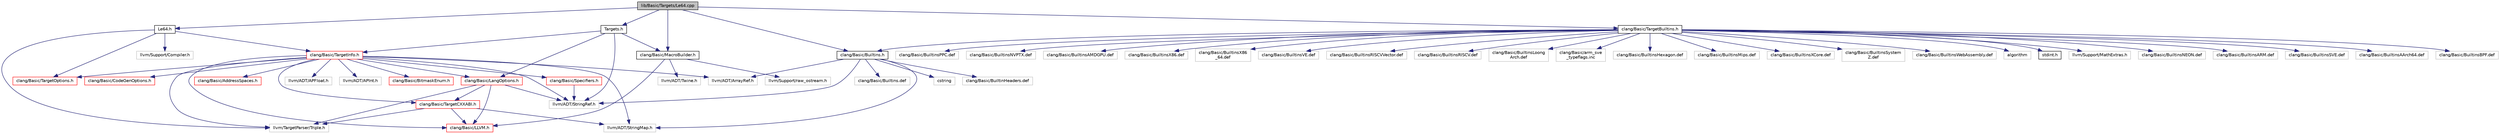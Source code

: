 digraph "lib/Basic/Targets/Le64.cpp"
{
 // LATEX_PDF_SIZE
  bgcolor="transparent";
  edge [fontname="Helvetica",fontsize="10",labelfontname="Helvetica",labelfontsize="10"];
  node [fontname="Helvetica",fontsize="10",shape=record];
  Node1 [label="lib/Basic/Targets/Le64.cpp",height=0.2,width=0.4,color="black", fillcolor="grey75", style="filled", fontcolor="black",tooltip=" "];
  Node1 -> Node2 [color="midnightblue",fontsize="10",style="solid",fontname="Helvetica"];
  Node2 [label="Le64.h",height=0.2,width=0.4,color="black",URL="$Le64_8h.html",tooltip=" "];
  Node2 -> Node3 [color="midnightblue",fontsize="10",style="solid",fontname="Helvetica"];
  Node3 [label="clang/Basic/TargetInfo.h",height=0.2,width=0.4,color="red",URL="$include_2clang_2Basic_2TargetInfo_8h.html",tooltip=" "];
  Node3 -> Node4 [color="midnightblue",fontsize="10",style="solid",fontname="Helvetica"];
  Node4 [label="clang/Basic/AddressSpaces.h",height=0.2,width=0.4,color="red",URL="$AddressSpaces_8h.html",tooltip=" "];
  Node3 -> Node6 [color="midnightblue",fontsize="10",style="solid",fontname="Helvetica"];
  Node6 [label="clang/Basic/BitmaskEnum.h",height=0.2,width=0.4,color="red",URL="$BitmaskEnum_8h.html",tooltip=" "];
  Node3 -> Node8 [color="midnightblue",fontsize="10",style="solid",fontname="Helvetica"];
  Node8 [label="clang/Basic/CodeGenOptions.h",height=0.2,width=0.4,color="red",URL="$CodeGenOptions_8h.html",tooltip=" "];
  Node3 -> Node11 [color="midnightblue",fontsize="10",style="solid",fontname="Helvetica"];
  Node11 [label="clang/Basic/LLVM.h",height=0.2,width=0.4,color="red",URL="$LLVM_8h.html",tooltip=" "];
  Node3 -> Node30 [color="midnightblue",fontsize="10",style="solid",fontname="Helvetica"];
  Node30 [label="clang/Basic/LangOptions.h",height=0.2,width=0.4,color="red",URL="$LangOptions_8h.html",tooltip=" "];
  Node30 -> Node11 [color="midnightblue",fontsize="10",style="solid",fontname="Helvetica"];
  Node30 -> Node38 [color="midnightblue",fontsize="10",style="solid",fontname="Helvetica"];
  Node38 [label="clang/Basic/TargetCXXABI.h",height=0.2,width=0.4,color="red",URL="$TargetCXXABI_8h.html",tooltip=" "];
  Node38 -> Node11 [color="midnightblue",fontsize="10",style="solid",fontname="Helvetica"];
  Node38 -> Node39 [color="midnightblue",fontsize="10",style="solid",fontname="Helvetica"];
  Node39 [label="llvm/ADT/StringMap.h",height=0.2,width=0.4,color="grey75",tooltip=" "];
  Node38 -> Node37 [color="midnightblue",fontsize="10",style="solid",fontname="Helvetica"];
  Node37 [label="llvm/TargetParser/Triple.h",height=0.2,width=0.4,color="grey75",tooltip=" "];
  Node30 -> Node14 [color="midnightblue",fontsize="10",style="solid",fontname="Helvetica"];
  Node14 [label="llvm/ADT/StringRef.h",height=0.2,width=0.4,color="grey75",tooltip=" "];
  Node30 -> Node37 [color="midnightblue",fontsize="10",style="solid",fontname="Helvetica"];
  Node3 -> Node47 [color="midnightblue",fontsize="10",style="solid",fontname="Helvetica"];
  Node47 [label="clang/Basic/Specifiers.h",height=0.2,width=0.4,color="red",URL="$Specifiers_8h.html",tooltip=" "];
  Node47 -> Node14 [color="midnightblue",fontsize="10",style="solid",fontname="Helvetica"];
  Node3 -> Node38 [color="midnightblue",fontsize="10",style="solid",fontname="Helvetica"];
  Node3 -> Node51 [color="midnightblue",fontsize="10",style="solid",fontname="Helvetica"];
  Node51 [label="clang/Basic/TargetOptions.h",height=0.2,width=0.4,color="red",URL="$TargetOptions_8h.html",tooltip=" "];
  Node3 -> Node53 [color="midnightblue",fontsize="10",style="solid",fontname="Helvetica"];
  Node53 [label="llvm/ADT/APFloat.h",height=0.2,width=0.4,color="grey75",tooltip=" "];
  Node3 -> Node54 [color="midnightblue",fontsize="10",style="solid",fontname="Helvetica"];
  Node54 [label="llvm/ADT/APInt.h",height=0.2,width=0.4,color="grey75",tooltip=" "];
  Node3 -> Node55 [color="midnightblue",fontsize="10",style="solid",fontname="Helvetica"];
  Node55 [label="llvm/ADT/ArrayRef.h",height=0.2,width=0.4,color="grey75",tooltip=" "];
  Node3 -> Node39 [color="midnightblue",fontsize="10",style="solid",fontname="Helvetica"];
  Node3 -> Node14 [color="midnightblue",fontsize="10",style="solid",fontname="Helvetica"];
  Node3 -> Node37 [color="midnightblue",fontsize="10",style="solid",fontname="Helvetica"];
  Node2 -> Node51 [color="midnightblue",fontsize="10",style="solid",fontname="Helvetica"];
  Node2 -> Node62 [color="midnightblue",fontsize="10",style="solid",fontname="Helvetica"];
  Node62 [label="llvm/Support/Compiler.h",height=0.2,width=0.4,color="grey75",tooltip=" "];
  Node2 -> Node37 [color="midnightblue",fontsize="10",style="solid",fontname="Helvetica"];
  Node1 -> Node63 [color="midnightblue",fontsize="10",style="solid",fontname="Helvetica"];
  Node63 [label="Targets.h",height=0.2,width=0.4,color="black",URL="$Targets_8h.html",tooltip=" "];
  Node63 -> Node30 [color="midnightblue",fontsize="10",style="solid",fontname="Helvetica"];
  Node63 -> Node64 [color="midnightblue",fontsize="10",style="solid",fontname="Helvetica"];
  Node64 [label="clang/Basic/MacroBuilder.h",height=0.2,width=0.4,color="black",URL="$MacroBuilder_8h.html",tooltip=" "];
  Node64 -> Node11 [color="midnightblue",fontsize="10",style="solid",fontname="Helvetica"];
  Node64 -> Node65 [color="midnightblue",fontsize="10",style="solid",fontname="Helvetica"];
  Node65 [label="llvm/ADT/Twine.h",height=0.2,width=0.4,color="grey75",tooltip=" "];
  Node64 -> Node66 [color="midnightblue",fontsize="10",style="solid",fontname="Helvetica"];
  Node66 [label="llvm/Support/raw_ostream.h",height=0.2,width=0.4,color="grey75",tooltip=" "];
  Node63 -> Node3 [color="midnightblue",fontsize="10",style="solid",fontname="Helvetica"];
  Node63 -> Node14 [color="midnightblue",fontsize="10",style="solid",fontname="Helvetica"];
  Node1 -> Node67 [color="midnightblue",fontsize="10",style="solid",fontname="Helvetica"];
  Node67 [label="clang/Basic/Builtins.h",height=0.2,width=0.4,color="black",URL="$Builtins_8h.html",tooltip=" "];
  Node67 -> Node55 [color="midnightblue",fontsize="10",style="solid",fontname="Helvetica"];
  Node67 -> Node39 [color="midnightblue",fontsize="10",style="solid",fontname="Helvetica"];
  Node67 -> Node14 [color="midnightblue",fontsize="10",style="solid",fontname="Helvetica"];
  Node67 -> Node68 [color="midnightblue",fontsize="10",style="solid",fontname="Helvetica"];
  Node68 [label="cstring",height=0.2,width=0.4,color="grey75",tooltip=" "];
  Node67 -> Node69 [color="midnightblue",fontsize="10",style="solid",fontname="Helvetica"];
  Node69 [label="clang/Basic/BuiltinHeaders.def",height=0.2,width=0.4,color="grey75",tooltip=" "];
  Node67 -> Node70 [color="midnightblue",fontsize="10",style="solid",fontname="Helvetica"];
  Node70 [label="clang/Basic/Builtins.def",height=0.2,width=0.4,color="grey75",tooltip=" "];
  Node1 -> Node64 [color="midnightblue",fontsize="10",style="solid",fontname="Helvetica"];
  Node1 -> Node71 [color="midnightblue",fontsize="10",style="solid",fontname="Helvetica"];
  Node71 [label="clang/Basic/TargetBuiltins.h",height=0.2,width=0.4,color="black",URL="$TargetBuiltins_8h.html",tooltip=" "];
  Node71 -> Node72 [color="midnightblue",fontsize="10",style="solid",fontname="Helvetica"];
  Node72 [label="algorithm",height=0.2,width=0.4,color="grey75",tooltip=" "];
  Node71 -> Node73 [color="midnightblue",fontsize="10",style="solid",fontname="Helvetica"];
  Node73 [label="stdint.h",height=0.2,width=0.4,color="black",URL="$stdint_8h.html",tooltip=" "];
  Node71 -> Node67 [color="midnightblue",fontsize="10",style="solid",fontname="Helvetica"];
  Node71 -> Node20 [color="midnightblue",fontsize="10",style="solid",fontname="Helvetica"];
  Node20 [label="llvm/Support/MathExtras.h",height=0.2,width=0.4,color="grey75",tooltip=" "];
  Node71 -> Node74 [color="midnightblue",fontsize="10",style="solid",fontname="Helvetica"];
  Node74 [label="clang/Basic/BuiltinsNEON.def",height=0.2,width=0.4,color="grey75",tooltip=" "];
  Node71 -> Node75 [color="midnightblue",fontsize="10",style="solid",fontname="Helvetica"];
  Node75 [label="clang/Basic/BuiltinsARM.def",height=0.2,width=0.4,color="grey75",tooltip=" "];
  Node71 -> Node76 [color="midnightblue",fontsize="10",style="solid",fontname="Helvetica"];
  Node76 [label="clang/Basic/BuiltinsSVE.def",height=0.2,width=0.4,color="grey75",tooltip=" "];
  Node71 -> Node77 [color="midnightblue",fontsize="10",style="solid",fontname="Helvetica"];
  Node77 [label="clang/Basic/BuiltinsAArch64.def",height=0.2,width=0.4,color="grey75",tooltip=" "];
  Node71 -> Node78 [color="midnightblue",fontsize="10",style="solid",fontname="Helvetica"];
  Node78 [label="clang/Basic/BuiltinsBPF.def",height=0.2,width=0.4,color="grey75",tooltip=" "];
  Node71 -> Node79 [color="midnightblue",fontsize="10",style="solid",fontname="Helvetica"];
  Node79 [label="clang/Basic/BuiltinsPPC.def",height=0.2,width=0.4,color="grey75",tooltip=" "];
  Node71 -> Node80 [color="midnightblue",fontsize="10",style="solid",fontname="Helvetica"];
  Node80 [label="clang/Basic/BuiltinsNVPTX.def",height=0.2,width=0.4,color="grey75",tooltip=" "];
  Node71 -> Node81 [color="midnightblue",fontsize="10",style="solid",fontname="Helvetica"];
  Node81 [label="clang/Basic/BuiltinsAMDGPU.def",height=0.2,width=0.4,color="grey75",tooltip=" "];
  Node71 -> Node82 [color="midnightblue",fontsize="10",style="solid",fontname="Helvetica"];
  Node82 [label="clang/Basic/BuiltinsX86.def",height=0.2,width=0.4,color="grey75",tooltip=" "];
  Node71 -> Node83 [color="midnightblue",fontsize="10",style="solid",fontname="Helvetica"];
  Node83 [label="clang/Basic/BuiltinsX86\l_64.def",height=0.2,width=0.4,color="grey75",tooltip=" "];
  Node71 -> Node84 [color="midnightblue",fontsize="10",style="solid",fontname="Helvetica"];
  Node84 [label="clang/Basic/BuiltinsVE.def",height=0.2,width=0.4,color="grey75",tooltip=" "];
  Node71 -> Node85 [color="midnightblue",fontsize="10",style="solid",fontname="Helvetica"];
  Node85 [label="clang/Basic/BuiltinsRISCVVector.def",height=0.2,width=0.4,color="grey75",tooltip=" "];
  Node71 -> Node86 [color="midnightblue",fontsize="10",style="solid",fontname="Helvetica"];
  Node86 [label="clang/Basic/BuiltinsRISCV.def",height=0.2,width=0.4,color="grey75",tooltip=" "];
  Node71 -> Node87 [color="midnightblue",fontsize="10",style="solid",fontname="Helvetica"];
  Node87 [label="clang/Basic/BuiltinsLoong\lArch.def",height=0.2,width=0.4,color="grey75",tooltip=" "];
  Node71 -> Node88 [color="midnightblue",fontsize="10",style="solid",fontname="Helvetica"];
  Node88 [label="clang/Basic/arm_sve\l_typeflags.inc",height=0.2,width=0.4,color="grey75",tooltip=" "];
  Node71 -> Node89 [color="midnightblue",fontsize="10",style="solid",fontname="Helvetica"];
  Node89 [label="clang/Basic/BuiltinsHexagon.def",height=0.2,width=0.4,color="grey75",tooltip=" "];
  Node71 -> Node90 [color="midnightblue",fontsize="10",style="solid",fontname="Helvetica"];
  Node90 [label="clang/Basic/BuiltinsMips.def",height=0.2,width=0.4,color="grey75",tooltip=" "];
  Node71 -> Node91 [color="midnightblue",fontsize="10",style="solid",fontname="Helvetica"];
  Node91 [label="clang/Basic/BuiltinsXCore.def",height=0.2,width=0.4,color="grey75",tooltip=" "];
  Node71 -> Node92 [color="midnightblue",fontsize="10",style="solid",fontname="Helvetica"];
  Node92 [label="clang/Basic/BuiltinsSystem\lZ.def",height=0.2,width=0.4,color="grey75",tooltip=" "];
  Node71 -> Node93 [color="midnightblue",fontsize="10",style="solid",fontname="Helvetica"];
  Node93 [label="clang/Basic/BuiltinsWebAssembly.def",height=0.2,width=0.4,color="grey75",tooltip=" "];
}
